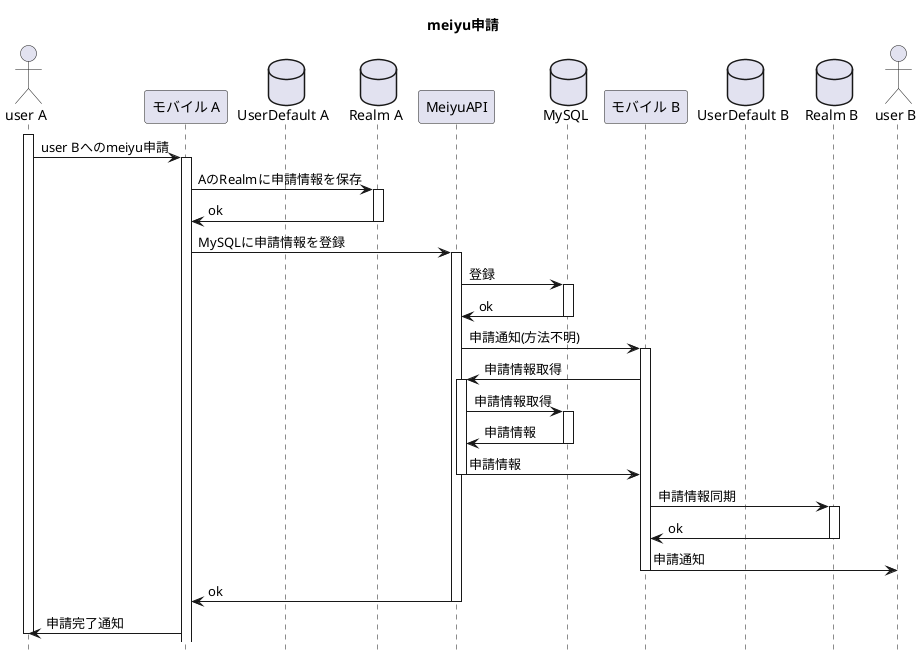 @startuml
title meiyu申請
hide footbox

actor "user A" as user_a
participant "モバイル A" as mobile_a
database "UserDefault A" as user_default_a
database "Realm A" as realm_a
participant "MeiyuAPI" as meiyu_api
database "MySQL" as mysql
participant "モバイル B" as mobile_b
database "UserDefault B" as user_default_b
database "Realm B" as realm_b
actor "user B" as user_b


activate user_a
user_a -> mobile_a : user Bへのmeiyu申請

activate mobile_a
mobile_a -> realm_a : AのRealmに申請情報を保存

activate realm_a
realm_a -> mobile_a : ok
deactivate realm_a

mobile_a -> meiyu_api : MySQLに申請情報を登録

activate meiyu_api
meiyu_api -> mysql : 登録

activate mysql
mysql -> meiyu_api : ok
deactivate mysql

meiyu_api -> mobile_b : 申請通知(方法不明)
activate mobile_b
mobile_b -> meiyu_api : 申請情報取得

activate meiyu_api
meiyu_api -> mysql : 申請情報取得

activate mysql
mysql -> meiyu_api : 申請情報
deactivate mysql

meiyu_api -> mobile_b : 申請情報
deactivate meiyu_api

mobile_b -> realm_b : 申請情報同期

activate realm_b
realm_b -> mobile_b : ok
deactivate realm_b

mobile_b -> user_b : 申請通知
deactivate mobile_b

meiyu_api -> mobile_a : ok
deactivate meiyu_api

mobile_a -> user_a : 申請完了通知
deactivate user_a
@enduml